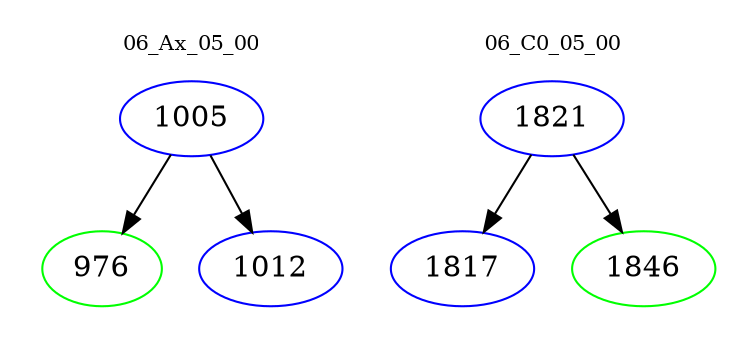 digraph{
subgraph cluster_0 {
color = white
label = "06_Ax_05_00";
fontsize=10;
T0_1005 [label="1005", color="blue"]
T0_1005 -> T0_976 [color="black"]
T0_976 [label="976", color="green"]
T0_1005 -> T0_1012 [color="black"]
T0_1012 [label="1012", color="blue"]
}
subgraph cluster_1 {
color = white
label = "06_C0_05_00";
fontsize=10;
T1_1821 [label="1821", color="blue"]
T1_1821 -> T1_1817 [color="black"]
T1_1817 [label="1817", color="blue"]
T1_1821 -> T1_1846 [color="black"]
T1_1846 [label="1846", color="green"]
}
}
